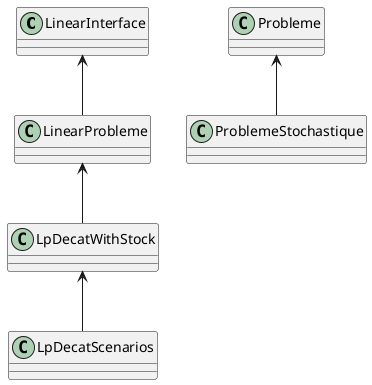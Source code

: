 @startuml stage_decat
class LinearInterface
class LinearProbleme
class LpDecatWithStock
class LpDecatScenarios
class Probleme
class ProblemeStochastique

LinearInterface <-- LinearProbleme
LinearProbleme <-- LpDecatWithStock
LpDecatWithStock <-- LpDecatScenarios
Probleme <-- ProblemeStochastique


@enduml